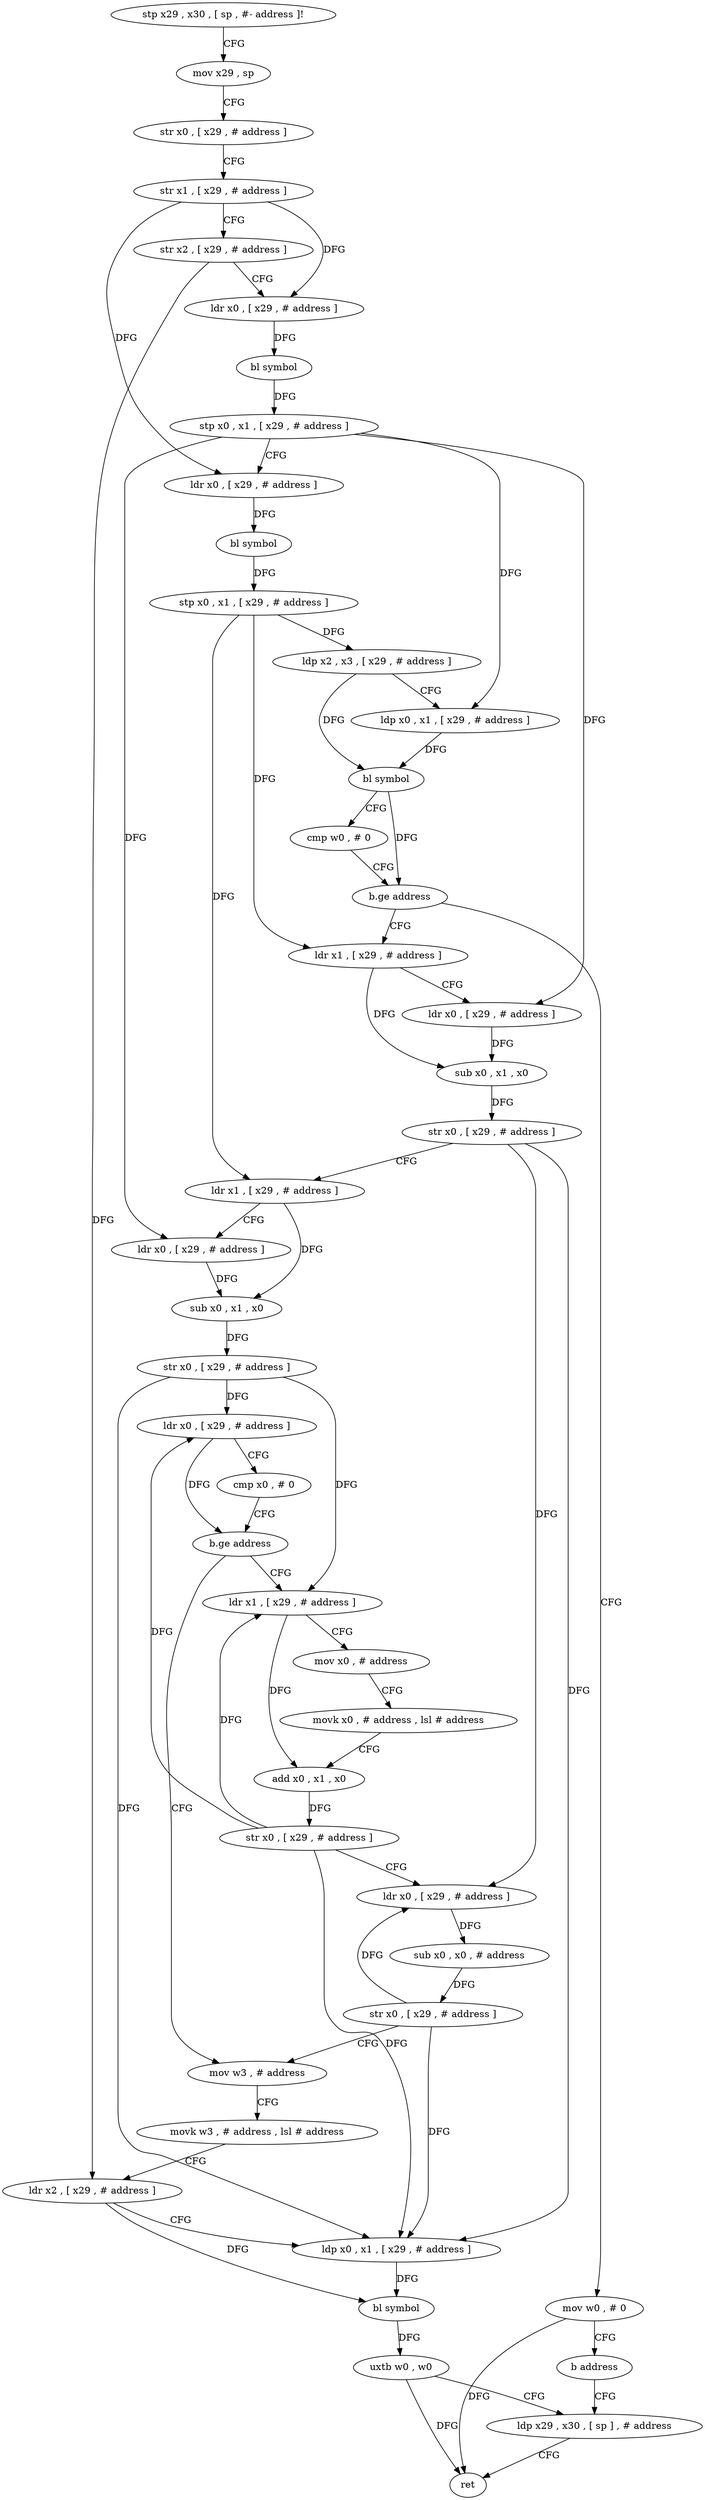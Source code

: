 digraph "func" {
"4222340" [label = "stp x29 , x30 , [ sp , #- address ]!" ]
"4222344" [label = "mov x29 , sp" ]
"4222348" [label = "str x0 , [ x29 , # address ]" ]
"4222352" [label = "str x1 , [ x29 , # address ]" ]
"4222356" [label = "str x2 , [ x29 , # address ]" ]
"4222360" [label = "ldr x0 , [ x29 , # address ]" ]
"4222364" [label = "bl symbol" ]
"4222368" [label = "stp x0 , x1 , [ x29 , # address ]" ]
"4222372" [label = "ldr x0 , [ x29 , # address ]" ]
"4222376" [label = "bl symbol" ]
"4222380" [label = "stp x0 , x1 , [ x29 , # address ]" ]
"4222384" [label = "ldp x2 , x3 , [ x29 , # address ]" ]
"4222388" [label = "ldp x0 , x1 , [ x29 , # address ]" ]
"4222392" [label = "bl symbol" ]
"4222396" [label = "cmp w0 , # 0" ]
"4222400" [label = "b.ge address" ]
"4222412" [label = "ldr x1 , [ x29 , # address ]" ]
"4222404" [label = "mov w0 , # 0" ]
"4222416" [label = "ldr x0 , [ x29 , # address ]" ]
"4222420" [label = "sub x0 , x1 , x0" ]
"4222424" [label = "str x0 , [ x29 , # address ]" ]
"4222428" [label = "ldr x1 , [ x29 , # address ]" ]
"4222432" [label = "ldr x0 , [ x29 , # address ]" ]
"4222436" [label = "sub x0 , x1 , x0" ]
"4222440" [label = "str x0 , [ x29 , # address ]" ]
"4222444" [label = "ldr x0 , [ x29 , # address ]" ]
"4222448" [label = "cmp x0 , # 0" ]
"4222452" [label = "b.ge address" ]
"4222488" [label = "mov w3 , # address" ]
"4222456" [label = "ldr x1 , [ x29 , # address ]" ]
"4222408" [label = "b address" ]
"4222512" [label = "ldp x29 , x30 , [ sp ] , # address" ]
"4222492" [label = "movk w3 , # address , lsl # address" ]
"4222496" [label = "ldr x2 , [ x29 , # address ]" ]
"4222500" [label = "ldp x0 , x1 , [ x29 , # address ]" ]
"4222504" [label = "bl symbol" ]
"4222508" [label = "uxtb w0 , w0" ]
"4222460" [label = "mov x0 , # address" ]
"4222464" [label = "movk x0 , # address , lsl # address" ]
"4222468" [label = "add x0 , x1 , x0" ]
"4222472" [label = "str x0 , [ x29 , # address ]" ]
"4222476" [label = "ldr x0 , [ x29 , # address ]" ]
"4222480" [label = "sub x0 , x0 , # address" ]
"4222484" [label = "str x0 , [ x29 , # address ]" ]
"4222516" [label = "ret" ]
"4222340" -> "4222344" [ label = "CFG" ]
"4222344" -> "4222348" [ label = "CFG" ]
"4222348" -> "4222352" [ label = "CFG" ]
"4222352" -> "4222356" [ label = "CFG" ]
"4222352" -> "4222360" [ label = "DFG" ]
"4222352" -> "4222372" [ label = "DFG" ]
"4222356" -> "4222360" [ label = "CFG" ]
"4222356" -> "4222496" [ label = "DFG" ]
"4222360" -> "4222364" [ label = "DFG" ]
"4222364" -> "4222368" [ label = "DFG" ]
"4222368" -> "4222372" [ label = "CFG" ]
"4222368" -> "4222388" [ label = "DFG" ]
"4222368" -> "4222416" [ label = "DFG" ]
"4222368" -> "4222432" [ label = "DFG" ]
"4222372" -> "4222376" [ label = "DFG" ]
"4222376" -> "4222380" [ label = "DFG" ]
"4222380" -> "4222384" [ label = "DFG" ]
"4222380" -> "4222412" [ label = "DFG" ]
"4222380" -> "4222428" [ label = "DFG" ]
"4222384" -> "4222388" [ label = "CFG" ]
"4222384" -> "4222392" [ label = "DFG" ]
"4222388" -> "4222392" [ label = "DFG" ]
"4222392" -> "4222396" [ label = "CFG" ]
"4222392" -> "4222400" [ label = "DFG" ]
"4222396" -> "4222400" [ label = "CFG" ]
"4222400" -> "4222412" [ label = "CFG" ]
"4222400" -> "4222404" [ label = "CFG" ]
"4222412" -> "4222416" [ label = "CFG" ]
"4222412" -> "4222420" [ label = "DFG" ]
"4222404" -> "4222408" [ label = "CFG" ]
"4222404" -> "4222516" [ label = "DFG" ]
"4222416" -> "4222420" [ label = "DFG" ]
"4222420" -> "4222424" [ label = "DFG" ]
"4222424" -> "4222428" [ label = "CFG" ]
"4222424" -> "4222500" [ label = "DFG" ]
"4222424" -> "4222476" [ label = "DFG" ]
"4222428" -> "4222432" [ label = "CFG" ]
"4222428" -> "4222436" [ label = "DFG" ]
"4222432" -> "4222436" [ label = "DFG" ]
"4222436" -> "4222440" [ label = "DFG" ]
"4222440" -> "4222444" [ label = "DFG" ]
"4222440" -> "4222500" [ label = "DFG" ]
"4222440" -> "4222456" [ label = "DFG" ]
"4222444" -> "4222448" [ label = "CFG" ]
"4222444" -> "4222452" [ label = "DFG" ]
"4222448" -> "4222452" [ label = "CFG" ]
"4222452" -> "4222488" [ label = "CFG" ]
"4222452" -> "4222456" [ label = "CFG" ]
"4222488" -> "4222492" [ label = "CFG" ]
"4222456" -> "4222460" [ label = "CFG" ]
"4222456" -> "4222468" [ label = "DFG" ]
"4222408" -> "4222512" [ label = "CFG" ]
"4222512" -> "4222516" [ label = "CFG" ]
"4222492" -> "4222496" [ label = "CFG" ]
"4222496" -> "4222500" [ label = "CFG" ]
"4222496" -> "4222504" [ label = "DFG" ]
"4222500" -> "4222504" [ label = "DFG" ]
"4222504" -> "4222508" [ label = "DFG" ]
"4222508" -> "4222512" [ label = "CFG" ]
"4222508" -> "4222516" [ label = "DFG" ]
"4222460" -> "4222464" [ label = "CFG" ]
"4222464" -> "4222468" [ label = "CFG" ]
"4222468" -> "4222472" [ label = "DFG" ]
"4222472" -> "4222476" [ label = "CFG" ]
"4222472" -> "4222444" [ label = "DFG" ]
"4222472" -> "4222500" [ label = "DFG" ]
"4222472" -> "4222456" [ label = "DFG" ]
"4222476" -> "4222480" [ label = "DFG" ]
"4222480" -> "4222484" [ label = "DFG" ]
"4222484" -> "4222488" [ label = "CFG" ]
"4222484" -> "4222500" [ label = "DFG" ]
"4222484" -> "4222476" [ label = "DFG" ]
}
